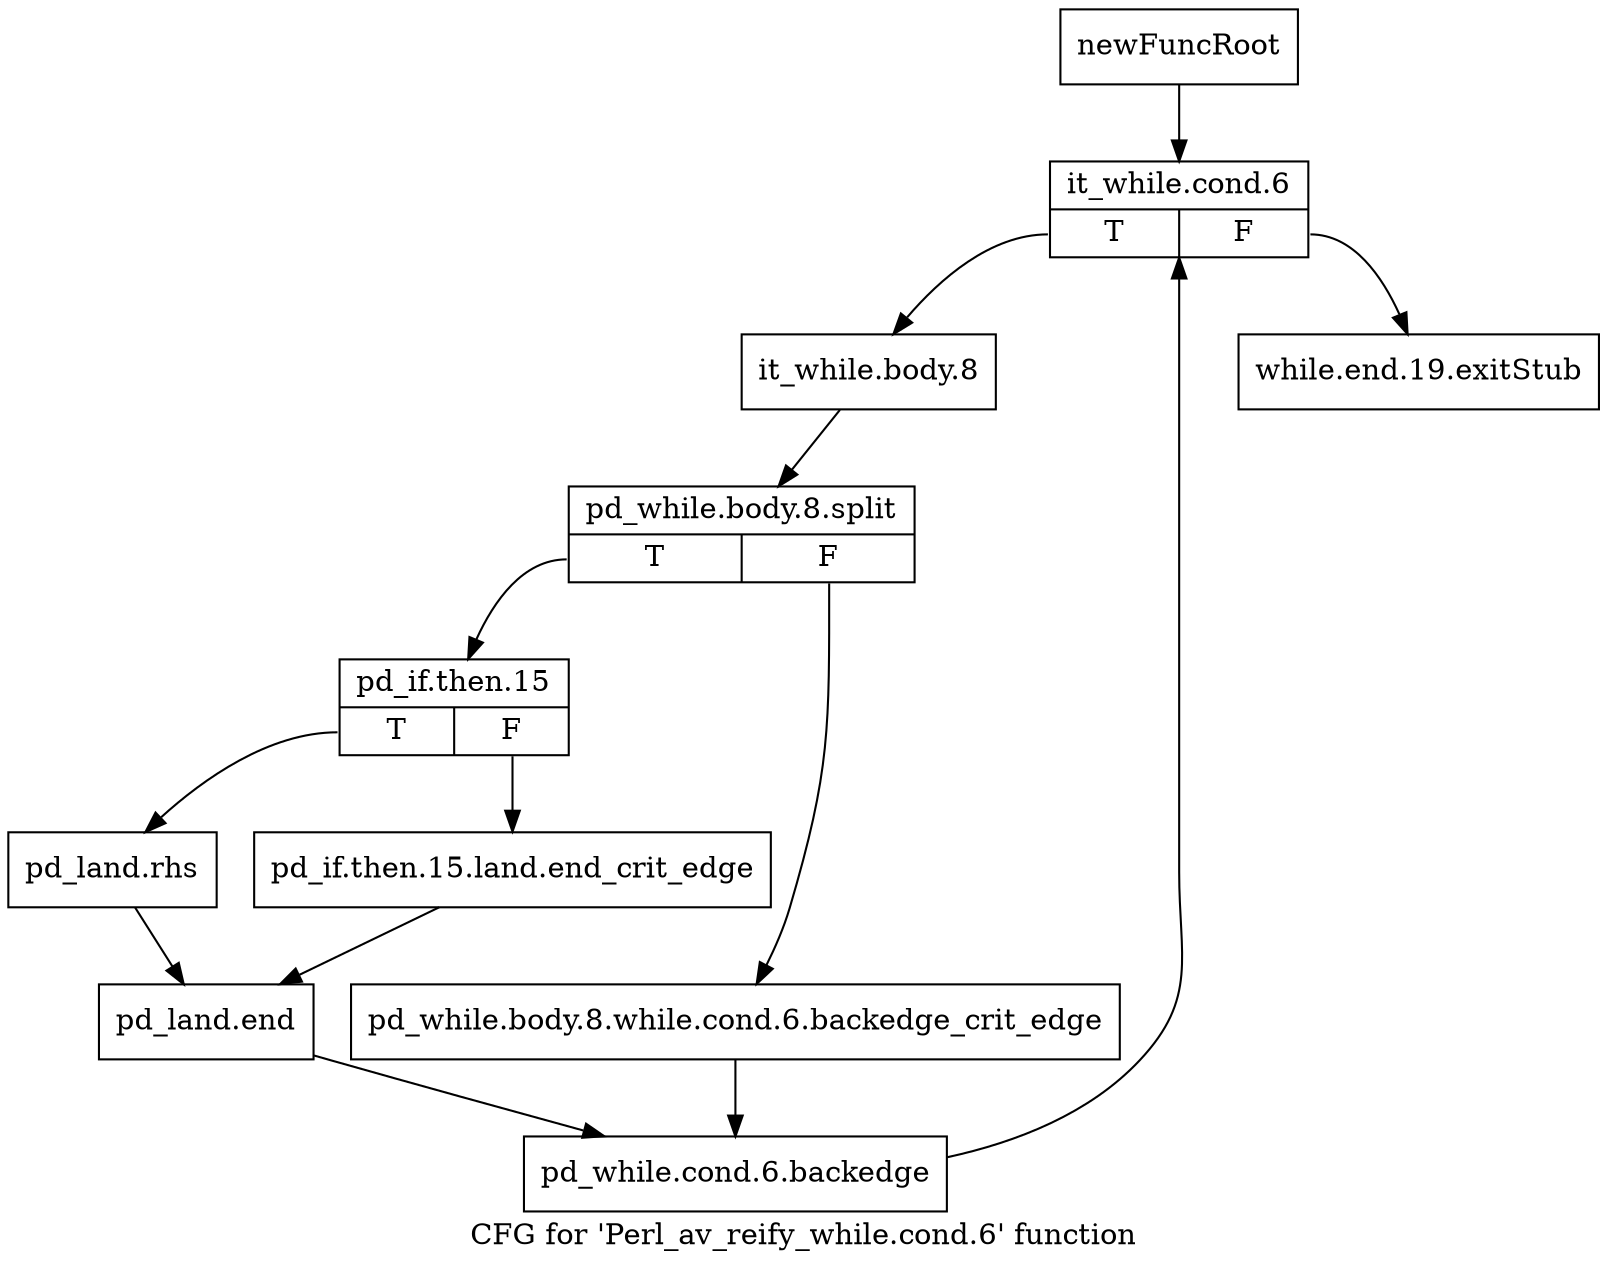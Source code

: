 digraph "CFG for 'Perl_av_reify_while.cond.6' function" {
	label="CFG for 'Perl_av_reify_while.cond.6' function";

	Node0x4aa2740 [shape=record,label="{newFuncRoot}"];
	Node0x4aa2740 -> Node0x4aa27e0;
	Node0x4aa2790 [shape=record,label="{while.end.19.exitStub}"];
	Node0x4aa27e0 [shape=record,label="{it_while.cond.6|{<s0>T|<s1>F}}"];
	Node0x4aa27e0:s0 -> Node0x4aa2830;
	Node0x4aa27e0:s1 -> Node0x4aa2790;
	Node0x4aa2830 [shape=record,label="{it_while.body.8}"];
	Node0x4aa2830 -> Node0x6581280;
	Node0x6581280 [shape=record,label="{pd_while.body.8.split|{<s0>T|<s1>F}}"];
	Node0x6581280:s0 -> Node0x4aa28d0;
	Node0x6581280:s1 -> Node0x4aa2880;
	Node0x4aa2880 [shape=record,label="{pd_while.body.8.while.cond.6.backedge_crit_edge}"];
	Node0x4aa2880 -> Node0x4aa2a10;
	Node0x4aa28d0 [shape=record,label="{pd_if.then.15|{<s0>T|<s1>F}}"];
	Node0x4aa28d0:s0 -> Node0x4aa2970;
	Node0x4aa28d0:s1 -> Node0x4aa2920;
	Node0x4aa2920 [shape=record,label="{pd_if.then.15.land.end_crit_edge}"];
	Node0x4aa2920 -> Node0x4aa29c0;
	Node0x4aa2970 [shape=record,label="{pd_land.rhs}"];
	Node0x4aa2970 -> Node0x4aa29c0;
	Node0x4aa29c0 [shape=record,label="{pd_land.end}"];
	Node0x4aa29c0 -> Node0x4aa2a10;
	Node0x4aa2a10 [shape=record,label="{pd_while.cond.6.backedge}"];
	Node0x4aa2a10 -> Node0x4aa27e0;
}
